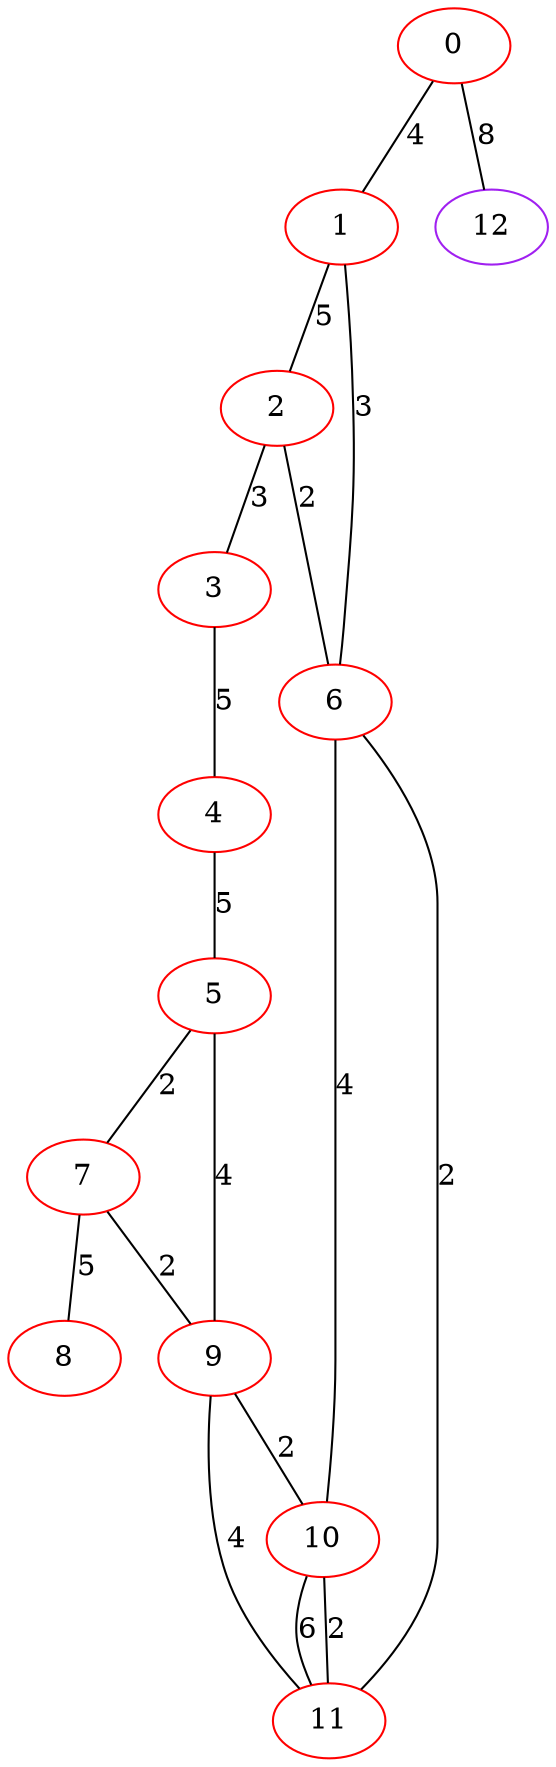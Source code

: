 graph "" {
0 [color=red, weight=1];
1 [color=red, weight=1];
2 [color=red, weight=1];
3 [color=red, weight=1];
4 [color=red, weight=1];
5 [color=red, weight=1];
6 [color=red, weight=1];
7 [color=red, weight=1];
8 [color=red, weight=1];
9 [color=red, weight=1];
10 [color=red, weight=1];
11 [color=red, weight=1];
12 [color=purple, weight=4];
0 -- 1  [key=0, label=4];
0 -- 12  [key=0, label=8];
1 -- 2  [key=0, label=5];
1 -- 6  [key=0, label=3];
2 -- 3  [key=0, label=3];
2 -- 6  [key=0, label=2];
3 -- 4  [key=0, label=5];
4 -- 5  [key=0, label=5];
5 -- 9  [key=0, label=4];
5 -- 7  [key=0, label=2];
6 -- 11  [key=0, label=2];
6 -- 10  [key=0, label=4];
7 -- 8  [key=0, label=5];
7 -- 9  [key=0, label=2];
9 -- 10  [key=0, label=2];
9 -- 11  [key=0, label=4];
10 -- 11  [key=0, label=6];
10 -- 11  [key=1, label=2];
}
